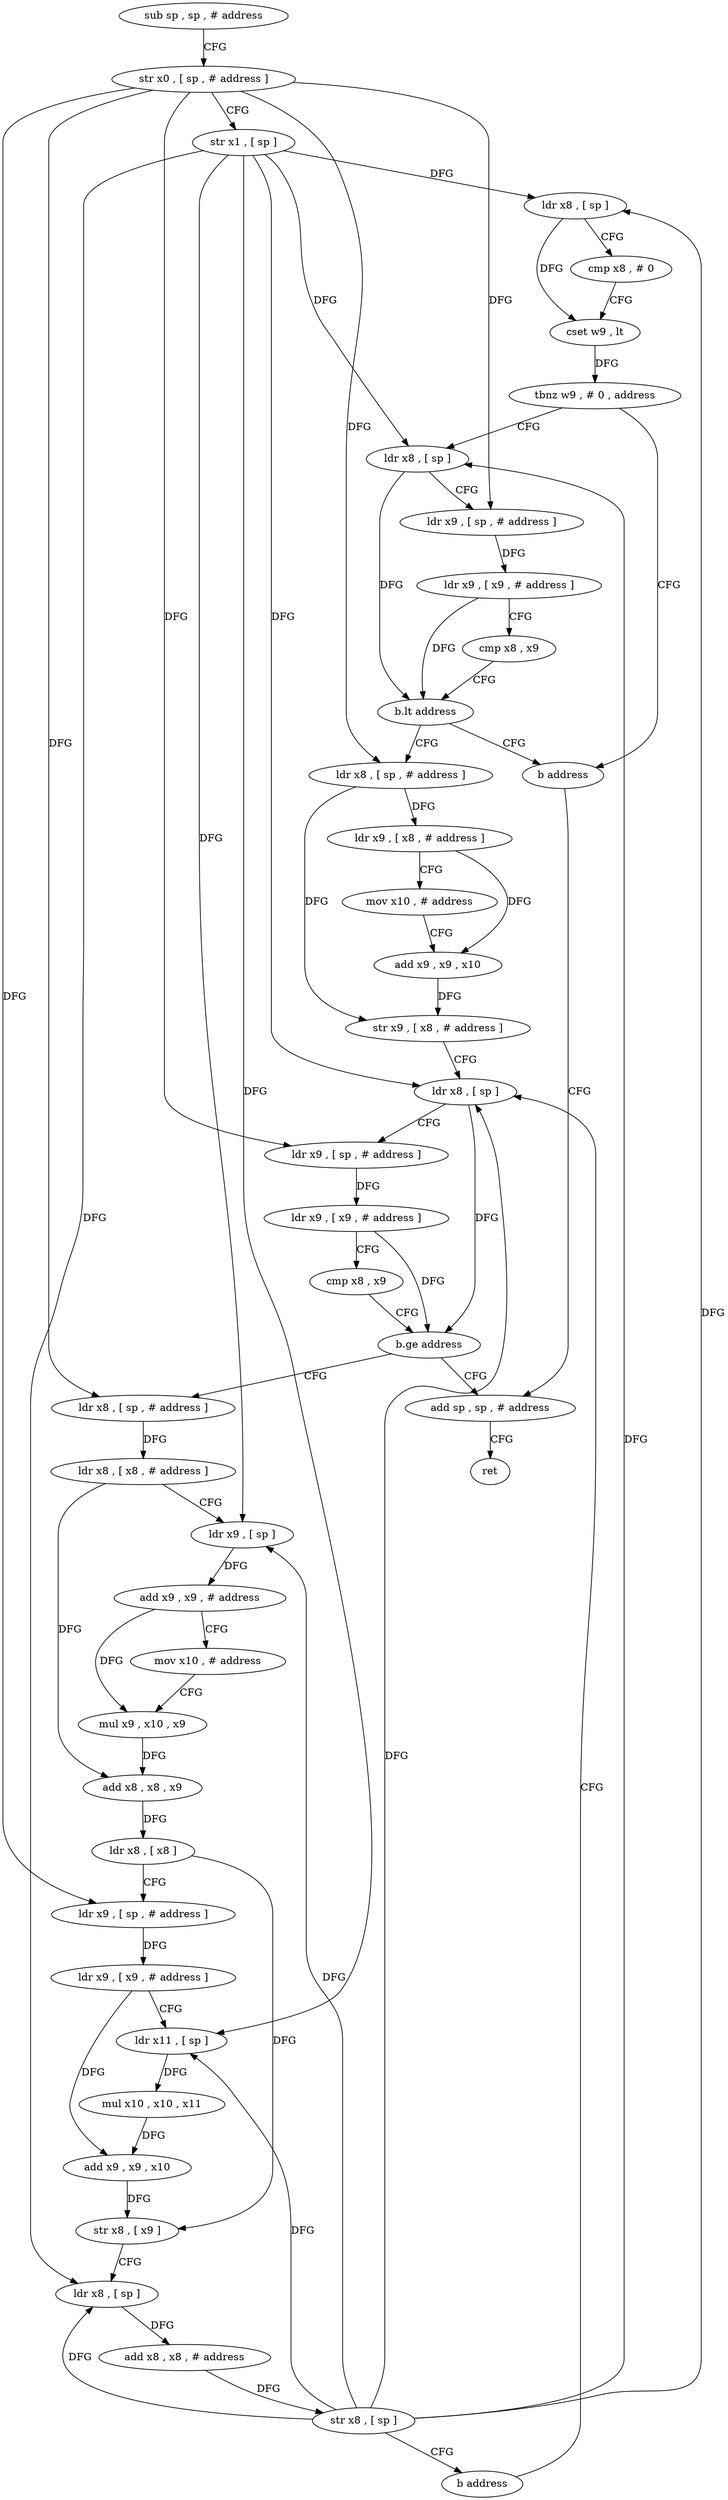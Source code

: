 digraph "func" {
"4283364" [label = "sub sp , sp , # address" ]
"4283368" [label = "str x0 , [ sp , # address ]" ]
"4283372" [label = "str x1 , [ sp ]" ]
"4283376" [label = "ldr x8 , [ sp ]" ]
"4283380" [label = "cmp x8 , # 0" ]
"4283384" [label = "cset w9 , lt" ]
"4283388" [label = "tbnz w9 , # 0 , address" ]
"4283412" [label = "b address" ]
"4283392" [label = "ldr x8 , [ sp ]" ]
"4283528" [label = "add sp , sp , # address" ]
"4283396" [label = "ldr x9 , [ sp , # address ]" ]
"4283400" [label = "ldr x9 , [ x9 , # address ]" ]
"4283404" [label = "cmp x8 , x9" ]
"4283408" [label = "b.lt address" ]
"4283416" [label = "ldr x8 , [ sp , # address ]" ]
"4283532" [label = "ret" ]
"4283420" [label = "ldr x9 , [ x8 , # address ]" ]
"4283424" [label = "mov x10 , # address" ]
"4283428" [label = "add x9 , x9 , x10" ]
"4283432" [label = "str x9 , [ x8 , # address ]" ]
"4283436" [label = "ldr x8 , [ sp ]" ]
"4283456" [label = "ldr x8 , [ sp , # address ]" ]
"4283460" [label = "ldr x8 , [ x8 , # address ]" ]
"4283464" [label = "ldr x9 , [ sp ]" ]
"4283468" [label = "add x9 , x9 , # address" ]
"4283472" [label = "mov x10 , # address" ]
"4283476" [label = "mul x9 , x10 , x9" ]
"4283480" [label = "add x8 , x8 , x9" ]
"4283484" [label = "ldr x8 , [ x8 ]" ]
"4283488" [label = "ldr x9 , [ sp , # address ]" ]
"4283492" [label = "ldr x9 , [ x9 , # address ]" ]
"4283496" [label = "ldr x11 , [ sp ]" ]
"4283500" [label = "mul x10 , x10 , x11" ]
"4283504" [label = "add x9 , x9 , x10" ]
"4283508" [label = "str x8 , [ x9 ]" ]
"4283512" [label = "ldr x8 , [ sp ]" ]
"4283516" [label = "add x8 , x8 , # address" ]
"4283520" [label = "str x8 , [ sp ]" ]
"4283524" [label = "b address" ]
"4283440" [label = "ldr x9 , [ sp , # address ]" ]
"4283444" [label = "ldr x9 , [ x9 , # address ]" ]
"4283448" [label = "cmp x8 , x9" ]
"4283452" [label = "b.ge address" ]
"4283364" -> "4283368" [ label = "CFG" ]
"4283368" -> "4283372" [ label = "CFG" ]
"4283368" -> "4283396" [ label = "DFG" ]
"4283368" -> "4283416" [ label = "DFG" ]
"4283368" -> "4283440" [ label = "DFG" ]
"4283368" -> "4283456" [ label = "DFG" ]
"4283368" -> "4283488" [ label = "DFG" ]
"4283372" -> "4283376" [ label = "DFG" ]
"4283372" -> "4283392" [ label = "DFG" ]
"4283372" -> "4283436" [ label = "DFG" ]
"4283372" -> "4283464" [ label = "DFG" ]
"4283372" -> "4283496" [ label = "DFG" ]
"4283372" -> "4283512" [ label = "DFG" ]
"4283376" -> "4283380" [ label = "CFG" ]
"4283376" -> "4283384" [ label = "DFG" ]
"4283380" -> "4283384" [ label = "CFG" ]
"4283384" -> "4283388" [ label = "DFG" ]
"4283388" -> "4283412" [ label = "CFG" ]
"4283388" -> "4283392" [ label = "CFG" ]
"4283412" -> "4283528" [ label = "CFG" ]
"4283392" -> "4283396" [ label = "CFG" ]
"4283392" -> "4283408" [ label = "DFG" ]
"4283528" -> "4283532" [ label = "CFG" ]
"4283396" -> "4283400" [ label = "DFG" ]
"4283400" -> "4283404" [ label = "CFG" ]
"4283400" -> "4283408" [ label = "DFG" ]
"4283404" -> "4283408" [ label = "CFG" ]
"4283408" -> "4283416" [ label = "CFG" ]
"4283408" -> "4283412" [ label = "CFG" ]
"4283416" -> "4283420" [ label = "DFG" ]
"4283416" -> "4283432" [ label = "DFG" ]
"4283420" -> "4283424" [ label = "CFG" ]
"4283420" -> "4283428" [ label = "DFG" ]
"4283424" -> "4283428" [ label = "CFG" ]
"4283428" -> "4283432" [ label = "DFG" ]
"4283432" -> "4283436" [ label = "CFG" ]
"4283436" -> "4283440" [ label = "CFG" ]
"4283436" -> "4283452" [ label = "DFG" ]
"4283456" -> "4283460" [ label = "DFG" ]
"4283460" -> "4283464" [ label = "CFG" ]
"4283460" -> "4283480" [ label = "DFG" ]
"4283464" -> "4283468" [ label = "DFG" ]
"4283468" -> "4283472" [ label = "CFG" ]
"4283468" -> "4283476" [ label = "DFG" ]
"4283472" -> "4283476" [ label = "CFG" ]
"4283476" -> "4283480" [ label = "DFG" ]
"4283480" -> "4283484" [ label = "DFG" ]
"4283484" -> "4283488" [ label = "CFG" ]
"4283484" -> "4283508" [ label = "DFG" ]
"4283488" -> "4283492" [ label = "DFG" ]
"4283492" -> "4283496" [ label = "CFG" ]
"4283492" -> "4283504" [ label = "DFG" ]
"4283496" -> "4283500" [ label = "DFG" ]
"4283500" -> "4283504" [ label = "DFG" ]
"4283504" -> "4283508" [ label = "DFG" ]
"4283508" -> "4283512" [ label = "CFG" ]
"4283512" -> "4283516" [ label = "DFG" ]
"4283516" -> "4283520" [ label = "DFG" ]
"4283520" -> "4283524" [ label = "CFG" ]
"4283520" -> "4283376" [ label = "DFG" ]
"4283520" -> "4283392" [ label = "DFG" ]
"4283520" -> "4283436" [ label = "DFG" ]
"4283520" -> "4283464" [ label = "DFG" ]
"4283520" -> "4283496" [ label = "DFG" ]
"4283520" -> "4283512" [ label = "DFG" ]
"4283524" -> "4283436" [ label = "CFG" ]
"4283440" -> "4283444" [ label = "DFG" ]
"4283444" -> "4283448" [ label = "CFG" ]
"4283444" -> "4283452" [ label = "DFG" ]
"4283448" -> "4283452" [ label = "CFG" ]
"4283452" -> "4283528" [ label = "CFG" ]
"4283452" -> "4283456" [ label = "CFG" ]
}
